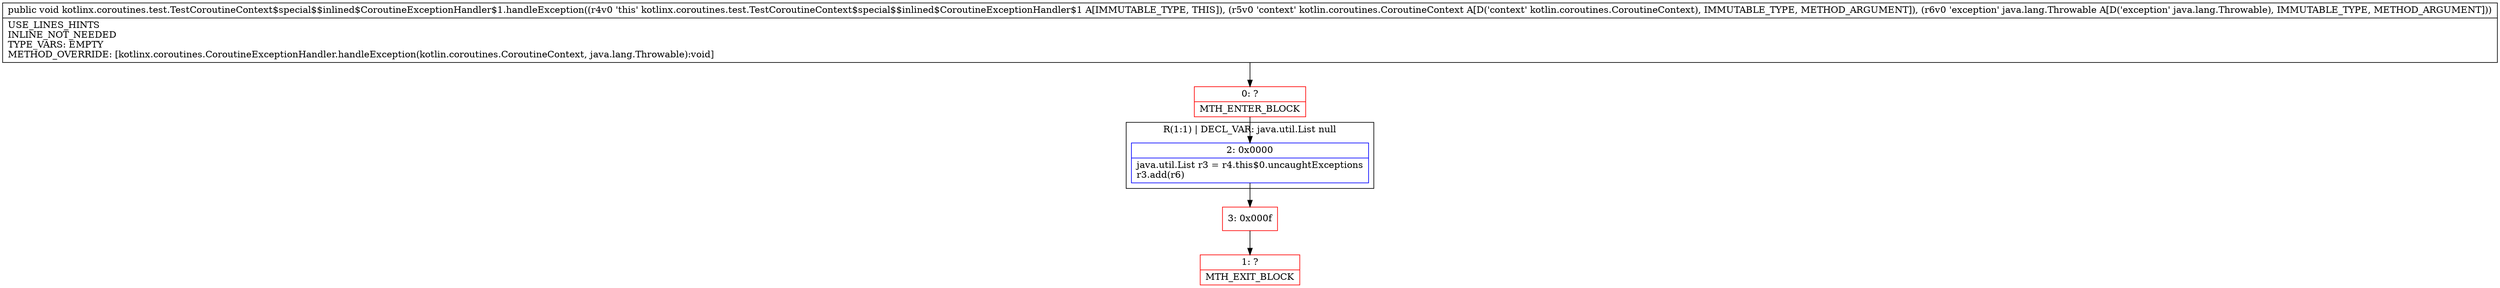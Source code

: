 digraph "CFG forkotlinx.coroutines.test.TestCoroutineContext$special$$inlined$CoroutineExceptionHandler$1.handleException(Lkotlin\/coroutines\/CoroutineContext;Ljava\/lang\/Throwable;)V" {
subgraph cluster_Region_375046600 {
label = "R(1:1) | DECL_VAR: java.util.List null\l";
node [shape=record,color=blue];
Node_2 [shape=record,label="{2\:\ 0x0000|java.util.List r3 = r4.this$0.uncaughtExceptions\lr3.add(r6)\l}"];
}
Node_0 [shape=record,color=red,label="{0\:\ ?|MTH_ENTER_BLOCK\l}"];
Node_3 [shape=record,color=red,label="{3\:\ 0x000f}"];
Node_1 [shape=record,color=red,label="{1\:\ ?|MTH_EXIT_BLOCK\l}"];
MethodNode[shape=record,label="{public void kotlinx.coroutines.test.TestCoroutineContext$special$$inlined$CoroutineExceptionHandler$1.handleException((r4v0 'this' kotlinx.coroutines.test.TestCoroutineContext$special$$inlined$CoroutineExceptionHandler$1 A[IMMUTABLE_TYPE, THIS]), (r5v0 'context' kotlin.coroutines.CoroutineContext A[D('context' kotlin.coroutines.CoroutineContext), IMMUTABLE_TYPE, METHOD_ARGUMENT]), (r6v0 'exception' java.lang.Throwable A[D('exception' java.lang.Throwable), IMMUTABLE_TYPE, METHOD_ARGUMENT]))  | USE_LINES_HINTS\lINLINE_NOT_NEEDED\lTYPE_VARS: EMPTY\lMETHOD_OVERRIDE: [kotlinx.coroutines.CoroutineExceptionHandler.handleException(kotlin.coroutines.CoroutineContext, java.lang.Throwable):void]\l}"];
MethodNode -> Node_0;Node_2 -> Node_3;
Node_0 -> Node_2;
Node_3 -> Node_1;
}

